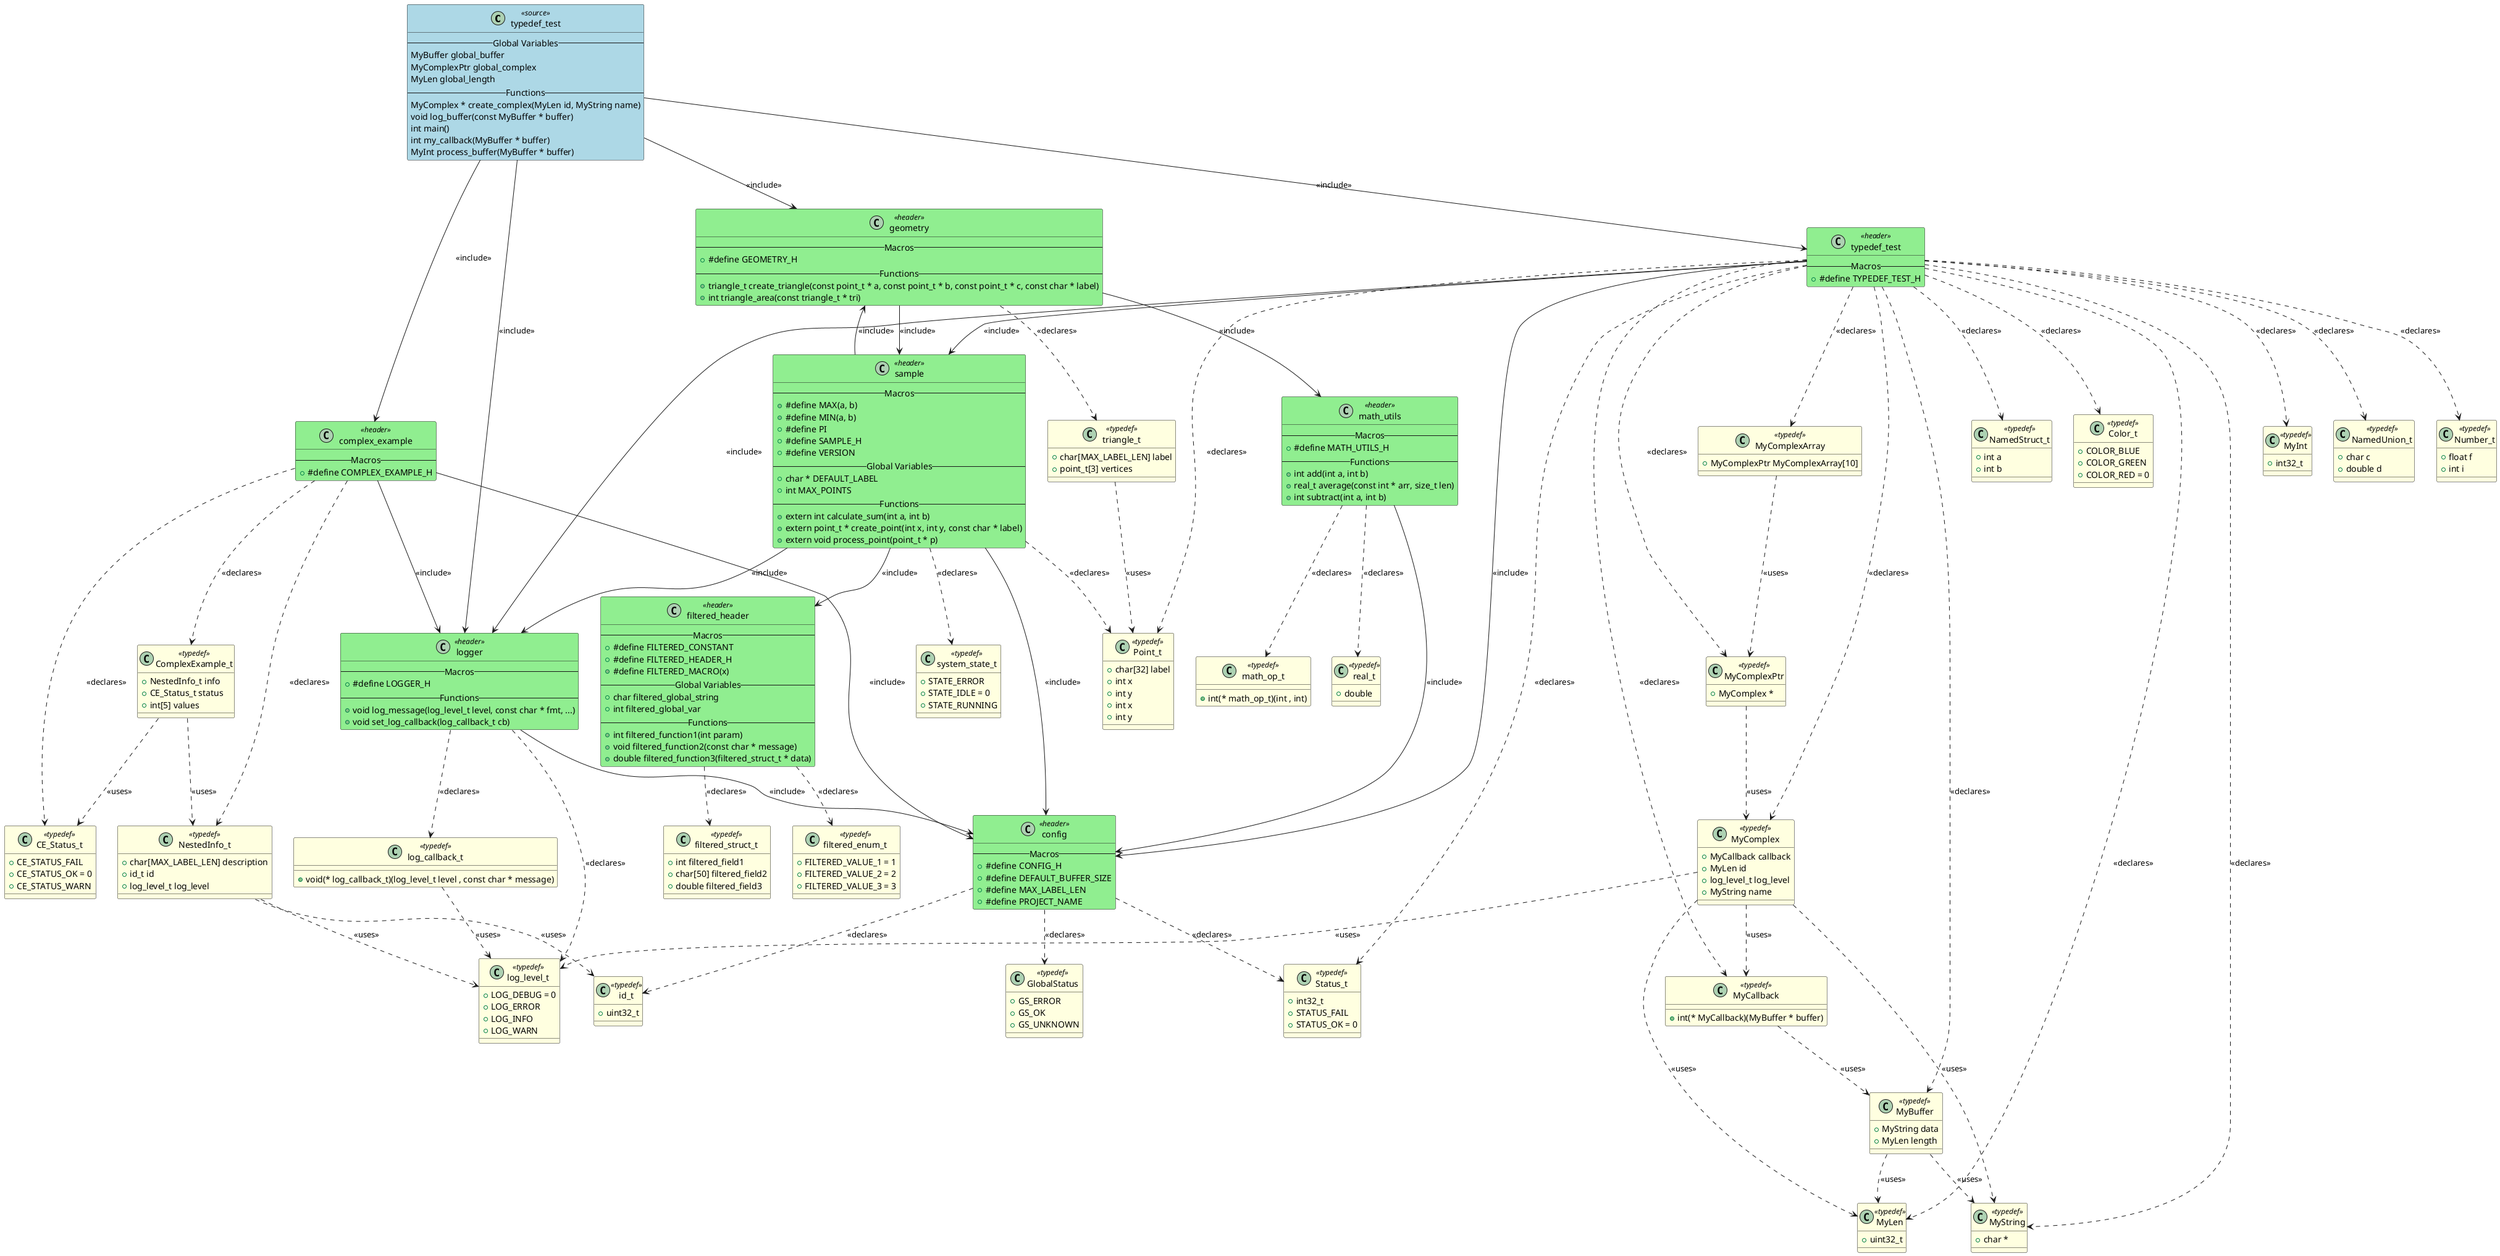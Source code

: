 @startuml typedef_test

class "typedef_test" as TYPEDEF_TEST <<source>> #LightBlue
{
    -- Global Variables --
    MyBuffer global_buffer
    MyComplexPtr global_complex
    MyLen global_length
    -- Functions --
    MyComplex * create_complex(MyLen id, MyString name)
    void log_buffer(const MyBuffer * buffer)
    int main()
    int my_callback(MyBuffer * buffer)
    MyInt process_buffer(MyBuffer * buffer)
}

class "complex_example" as HEADER_COMPLEX_EXAMPLE <<header>> #LightGreen
{
    -- Macros --
    + #define COMPLEX_EXAMPLE_H
}

class "config" as HEADER_CONFIG <<header>> #LightGreen
{
    -- Macros --
    + #define CONFIG_H
    + #define DEFAULT_BUFFER_SIZE
    + #define MAX_LABEL_LEN
    + #define PROJECT_NAME
}

class "filtered_header" as HEADER_FILTERED_HEADER <<header>> #LightGreen
{
    -- Macros --
    + #define FILTERED_CONSTANT
    + #define FILTERED_HEADER_H
    + #define FILTERED_MACRO(x)
    -- Global Variables --
    + char filtered_global_string
    + int filtered_global_var
    -- Functions --
    + int filtered_function1(int param)
    + void filtered_function2(const char * message)
    + double filtered_function3(filtered_struct_t * data)
}

class "geometry" as HEADER_GEOMETRY <<header>> #LightGreen
{
    -- Macros --
    + #define GEOMETRY_H
    -- Functions --
    + triangle_t create_triangle(const point_t * a, const point_t * b, const point_t * c, const char * label)
    + int triangle_area(const triangle_t * tri)
}

class "logger" as HEADER_LOGGER <<header>> #LightGreen
{
    -- Macros --
    + #define LOGGER_H
    -- Functions --
    + void log_message(log_level_t level, const char * fmt, ...)
    + void set_log_callback(log_callback_t cb)
}

class "math_utils" as HEADER_MATH_UTILS <<header>> #LightGreen
{
    -- Macros --
    + #define MATH_UTILS_H
    -- Functions --
    + int add(int a, int b)
    + real_t average(const int * arr, size_t len)
    + int subtract(int a, int b)
}

class "sample" as HEADER_SAMPLE <<header>> #LightGreen
{
    -- Macros --
    + #define MAX(a, b)
    + #define MIN(a, b)
    + #define PI
    + #define SAMPLE_H
    + #define VERSION
    -- Global Variables --
    + char * DEFAULT_LABEL
    + int MAX_POINTS
    -- Functions --
    + extern int calculate_sum(int a, int b)
    + extern point_t * create_point(int x, int y, const char * label)
    + extern void process_point(point_t * p)
}

class "typedef_test" as HEADER_TYPEDEF_TEST <<header>> #LightGreen
{
    -- Macros --
    + #define TYPEDEF_TEST_H
}

class "ComplexExample_t" as TYPEDEF_COMPLEXEXAMPLE_T <<typedef>> #LightYellow
{
    + NestedInfo_t info
    + CE_Status_t status
    + int[5] values
}

class "NestedInfo_t" as TYPEDEF_NESTEDINFO_T <<typedef>> #LightYellow
{
    + char[MAX_LABEL_LEN] description
    + id_t id
    + log_level_t log_level
}

class "CE_Status_t" as TYPEDEF_CE_STATUS_T <<typedef>> #LightYellow
{
    + CE_STATUS_FAIL
    + CE_STATUS_OK = 0
    + CE_STATUS_WARN
}

class "GlobalStatus" as TYPEDEF_GLOBALSTATUS <<typedef>> #LightYellow
{
    + GS_ERROR
    + GS_OK
    + GS_UNKNOWN
}

class "id_t" as TYPEDEF_ID_T <<typedef>> #LightYellow
{
    + uint32_t
}

class "status_t" as TYPEDEF_STATUS_T <<typedef>> #LightYellow
{
    + int32_t
}

class "filtered_struct_t" as TYPEDEF_FILTERED_STRUCT_T <<typedef>> #LightYellow
{
    + int filtered_field1
    + char[50] filtered_field2
    + double filtered_field3
}

class "filtered_enum_t" as TYPEDEF_FILTERED_ENUM_T <<typedef>> #LightYellow
{
    + FILTERED_VALUE_1 = 1
    + FILTERED_VALUE_2 = 2
    + FILTERED_VALUE_3 = 3
}

class "triangle_t" as TYPEDEF_TRIANGLE_T <<typedef>> #LightYellow
{
    + char[MAX_LABEL_LEN] label
    + point_t[3] vertices
}

class "log_level_t" as TYPEDEF_LOG_LEVEL_T <<typedef>> #LightYellow
{
    + LOG_DEBUG = 0
    + LOG_ERROR
    + LOG_INFO
    + LOG_WARN
}

class "log_callback_t" as TYPEDEF_LOG_CALLBACK_T <<typedef>> #LightYellow
{
    + void(* log_callback_t)(log_level_t level , const char * message)
}

class "math_op_t" as TYPEDEF_MATH_OP_T <<typedef>> #LightYellow
{
    + int(* math_op_t)(int , int)
}

class "real_t" as TYPEDEF_REAL_T <<typedef>> #LightYellow
{
    + double
}

class "point_t" as TYPEDEF_POINT_T <<typedef>> #LightYellow
{
    + char[32] label
    + int x
    + int y
}

class "system_state_t" as TYPEDEF_SYSTEM_STATE_T <<typedef>> #LightYellow
{
    + STATE_ERROR
    + STATE_IDLE = 0
    + STATE_RUNNING
}

class "MyBuffer" as TYPEDEF_MYBUFFER <<typedef>> #LightYellow
{
    + MyString data
    + MyLen length
}

class "MyComplex" as TYPEDEF_MYCOMPLEX <<typedef>> #LightYellow
{
    + MyCallback callback
    + MyLen id
    + log_level_t log_level
    + MyString name
}

class "NamedStruct_t" as TYPEDEF_NAMEDSTRUCT_T <<typedef>> #LightYellow
{
    + int a
    + int b
}

class "Point_t" as TYPEDEF_POINT_T <<typedef>> #LightYellow
{
    + int x
    + int y
}

class "Color_t" as TYPEDEF_COLOR_T <<typedef>> #LightYellow
{
    + COLOR_BLUE
    + COLOR_GREEN
    + COLOR_RED = 0
}

class "Status_t" as TYPEDEF_STATUS_T <<typedef>> #LightYellow
{
    + STATUS_FAIL
    + STATUS_OK = 0
}

class "MyCallback" as TYPEDEF_MYCALLBACK <<typedef>> #LightYellow
{
    + int(* MyCallback)(MyBuffer * buffer)
}

class "MyComplexArray" as TYPEDEF_MYCOMPLEXARRAY <<typedef>> #LightYellow
{
    + MyComplexPtr MyComplexArray[10]
}

class "MyComplexPtr" as TYPEDEF_MYCOMPLEXPTR <<typedef>> #LightYellow
{
    + MyComplex *
}

class "MyInt" as TYPEDEF_MYINT <<typedef>> #LightYellow
{
    + int32_t
}

class "MyLen" as TYPEDEF_MYLEN <<typedef>> #LightYellow
{
    + uint32_t
}

class "MyString" as TYPEDEF_MYSTRING <<typedef>> #LightYellow
{
    + char *
}

class "NamedUnion_t" as TYPEDEF_NAMEDUNION_T <<typedef>> #LightYellow
{
    + char c
    + double d
}

class "Number_t" as TYPEDEF_NUMBER_T <<typedef>> #LightYellow
{
    + float f
    + int i
}


' Include relationships
HEADER_COMPLEX_EXAMPLE --> HEADER_CONFIG : <<include>>
HEADER_COMPLEX_EXAMPLE --> HEADER_LOGGER : <<include>>
HEADER_GEOMETRY --> HEADER_MATH_UTILS : <<include>>
HEADER_GEOMETRY --> HEADER_SAMPLE : <<include>>
HEADER_LOGGER --> HEADER_CONFIG : <<include>>
HEADER_MATH_UTILS --> HEADER_CONFIG : <<include>>
HEADER_SAMPLE --> HEADER_CONFIG : <<include>>
HEADER_SAMPLE --> HEADER_FILTERED_HEADER : <<include>>
HEADER_SAMPLE --> HEADER_GEOMETRY : <<include>>
HEADER_SAMPLE --> HEADER_LOGGER : <<include>>
TYPEDEF_TEST --> HEADER_COMPLEX_EXAMPLE : <<include>>
TYPEDEF_TEST --> HEADER_GEOMETRY : <<include>>
TYPEDEF_TEST --> HEADER_LOGGER : <<include>>
TYPEDEF_TEST --> HEADER_TYPEDEF_TEST : <<include>>
HEADER_TYPEDEF_TEST --> HEADER_CONFIG : <<include>>
HEADER_TYPEDEF_TEST --> HEADER_LOGGER : <<include>>
HEADER_TYPEDEF_TEST --> HEADER_SAMPLE : <<include>>

' Declaration relationships
HEADER_COMPLEX_EXAMPLE ..> TYPEDEF_COMPLEXEXAMPLE_T : <<declares>>
HEADER_COMPLEX_EXAMPLE ..> TYPEDEF_NESTEDINFO_T : <<declares>>
HEADER_COMPLEX_EXAMPLE ..> TYPEDEF_CE_STATUS_T : <<declares>>
HEADER_CONFIG ..> TYPEDEF_GLOBALSTATUS : <<declares>>
HEADER_CONFIG ..> TYPEDEF_ID_T : <<declares>>
HEADER_CONFIG ..> TYPEDEF_STATUS_T : <<declares>>
HEADER_FILTERED_HEADER ..> TYPEDEF_FILTERED_STRUCT_T : <<declares>>
HEADER_FILTERED_HEADER ..> TYPEDEF_FILTERED_ENUM_T : <<declares>>
HEADER_GEOMETRY ..> TYPEDEF_TRIANGLE_T : <<declares>>
HEADER_LOGGER ..> TYPEDEF_LOG_LEVEL_T : <<declares>>
HEADER_LOGGER ..> TYPEDEF_LOG_CALLBACK_T : <<declares>>
HEADER_MATH_UTILS ..> TYPEDEF_MATH_OP_T : <<declares>>
HEADER_MATH_UTILS ..> TYPEDEF_REAL_T : <<declares>>
HEADER_SAMPLE ..> TYPEDEF_POINT_T : <<declares>>
HEADER_SAMPLE ..> TYPEDEF_SYSTEM_STATE_T : <<declares>>
HEADER_TYPEDEF_TEST ..> TYPEDEF_MYBUFFER : <<declares>>
HEADER_TYPEDEF_TEST ..> TYPEDEF_MYCOMPLEX : <<declares>>
HEADER_TYPEDEF_TEST ..> TYPEDEF_NAMEDSTRUCT_T : <<declares>>
HEADER_TYPEDEF_TEST ..> TYPEDEF_POINT_T : <<declares>>
HEADER_TYPEDEF_TEST ..> TYPEDEF_COLOR_T : <<declares>>
HEADER_TYPEDEF_TEST ..> TYPEDEF_STATUS_T : <<declares>>
HEADER_TYPEDEF_TEST ..> TYPEDEF_MYCALLBACK : <<declares>>
HEADER_TYPEDEF_TEST ..> TYPEDEF_MYCOMPLEXARRAY : <<declares>>
HEADER_TYPEDEF_TEST ..> TYPEDEF_MYCOMPLEXPTR : <<declares>>
HEADER_TYPEDEF_TEST ..> TYPEDEF_MYINT : <<declares>>
HEADER_TYPEDEF_TEST ..> TYPEDEF_MYLEN : <<declares>>
HEADER_TYPEDEF_TEST ..> TYPEDEF_MYSTRING : <<declares>>
HEADER_TYPEDEF_TEST ..> TYPEDEF_NAMEDUNION_T : <<declares>>
HEADER_TYPEDEF_TEST ..> TYPEDEF_NUMBER_T : <<declares>>

' Uses relationships
TYPEDEF_COMPLEXEXAMPLE_T ..> TYPEDEF_CE_STATUS_T : <<uses>>
TYPEDEF_COMPLEXEXAMPLE_T ..> TYPEDEF_NESTEDINFO_T : <<uses>>
TYPEDEF_NESTEDINFO_T ..> TYPEDEF_ID_T : <<uses>>
TYPEDEF_NESTEDINFO_T ..> TYPEDEF_LOG_LEVEL_T : <<uses>>
TYPEDEF_TRIANGLE_T ..> TYPEDEF_POINT_T : <<uses>>
TYPEDEF_LOG_CALLBACK_T ..> TYPEDEF_LOG_LEVEL_T : <<uses>>
TYPEDEF_MYBUFFER ..> TYPEDEF_MYLEN : <<uses>>
TYPEDEF_MYBUFFER ..> TYPEDEF_MYSTRING : <<uses>>
TYPEDEF_MYCOMPLEX ..> TYPEDEF_MYCALLBACK : <<uses>>
TYPEDEF_MYCOMPLEX ..> TYPEDEF_MYLEN : <<uses>>
TYPEDEF_MYCOMPLEX ..> TYPEDEF_MYSTRING : <<uses>>
TYPEDEF_MYCOMPLEX ..> TYPEDEF_LOG_LEVEL_T : <<uses>>
TYPEDEF_MYCALLBACK ..> TYPEDEF_MYBUFFER : <<uses>>
TYPEDEF_MYCOMPLEXARRAY ..> TYPEDEF_MYCOMPLEXPTR : <<uses>>
TYPEDEF_MYCOMPLEXPTR ..> TYPEDEF_MYCOMPLEX : <<uses>>

@enduml